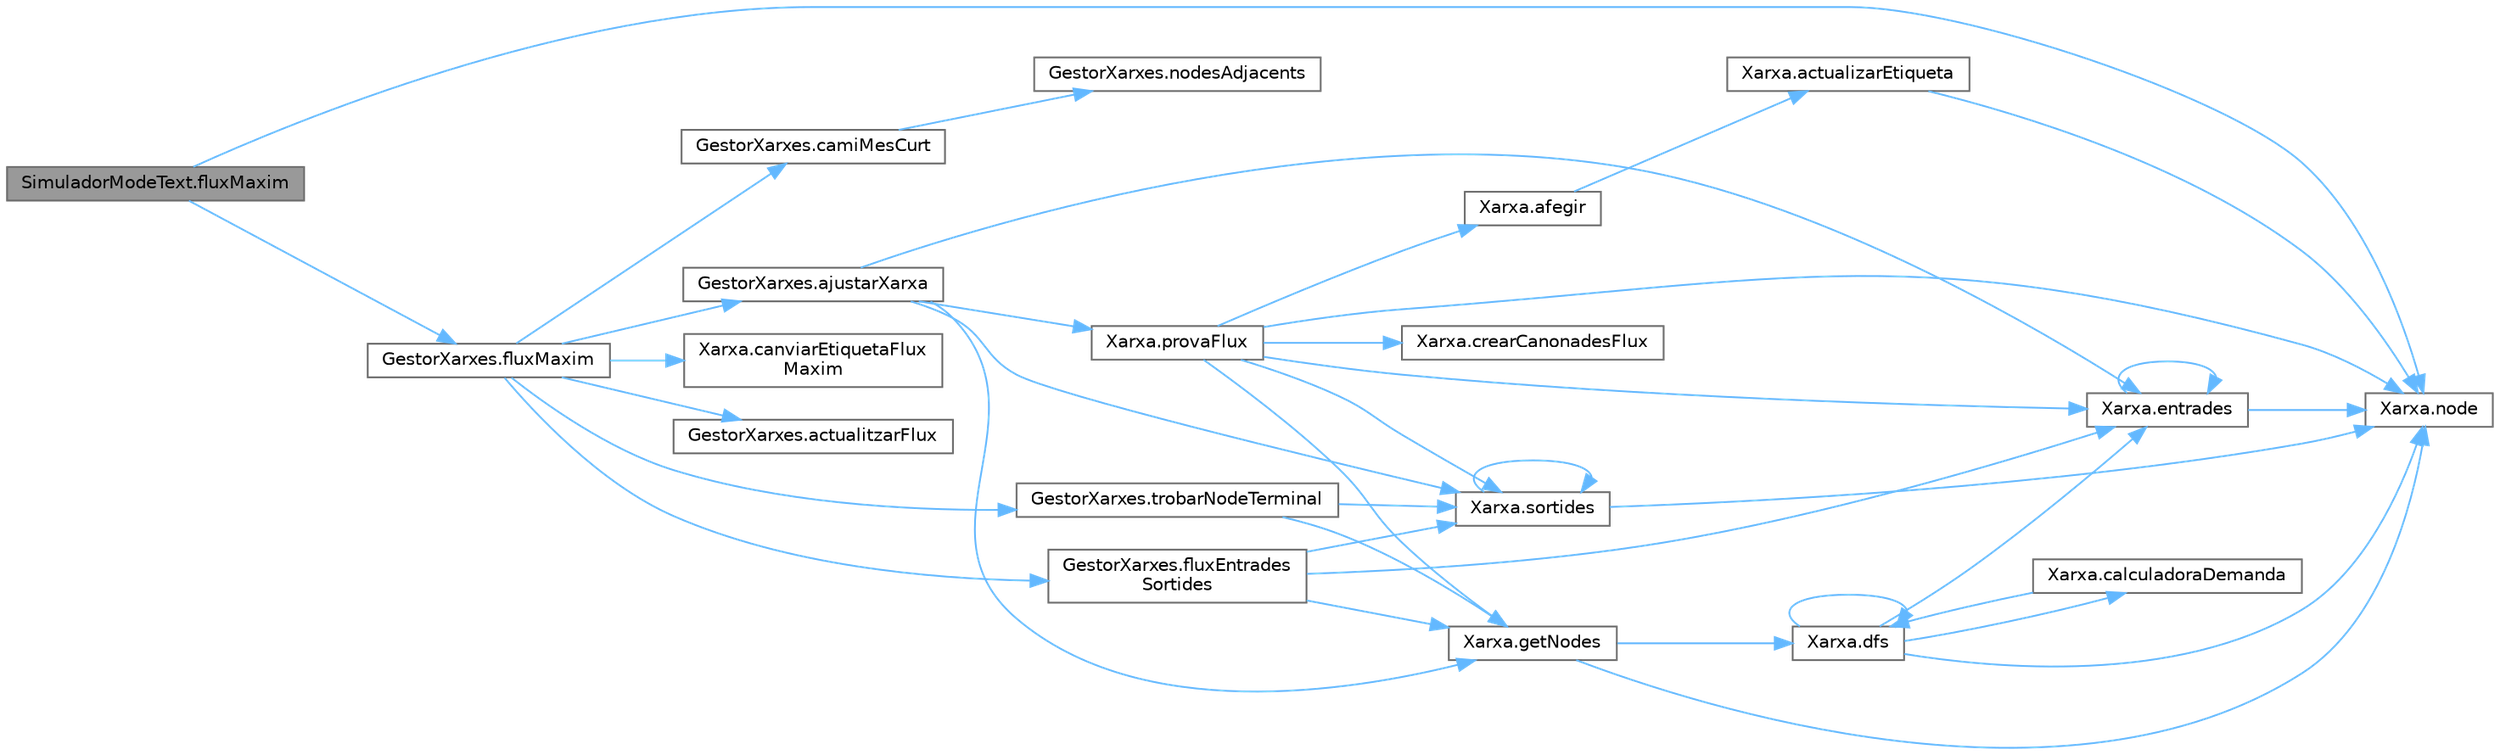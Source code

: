 digraph "SimuladorModeText.fluxMaxim"
{
 // LATEX_PDF_SIZE
  bgcolor="transparent";
  edge [fontname=Helvetica,fontsize=10,labelfontname=Helvetica,labelfontsize=10];
  node [fontname=Helvetica,fontsize=10,shape=box,height=0.2,width=0.4];
  rankdir="LR";
  Node1 [id="Node000001",label="SimuladorModeText.fluxMaxim",height=0.2,width=0.4,color="gray40", fillcolor="grey60", style="filled", fontcolor="black",tooltip="Calcula el flux màxim d'un node origen."];
  Node1 -> Node2 [id="edge1_Node000001_Node000002",color="steelblue1",style="solid",tooltip=" "];
  Node2 [id="Node000002",label="GestorXarxes.fluxMaxim",height=0.2,width=0.4,color="grey40", fillcolor="white", style="filled",URL="$class_gestor_xarxes.html#a06132634b519e01136ad0f55d2664e93",tooltip="Dibuixa el flux màxim que pot circular per la xarxa x, tenint en compte la capacitat de les canonades..."];
  Node2 -> Node3 [id="edge2_Node000002_Node000003",color="steelblue1",style="solid",tooltip=" "];
  Node3 [id="Node000003",label="GestorXarxes.actualitzarFlux",height=0.2,width=0.4,color="grey40", fillcolor="white", style="filled",URL="$class_gestor_xarxes.html#aca9686faaffa937329a2dce23a1bdf2f",tooltip="Actualitza el flux de sortida i entrada després de trobar un camí més curt."];
  Node2 -> Node4 [id="edge3_Node000002_Node000004",color="steelblue1",style="solid",tooltip=" "];
  Node4 [id="Node000004",label="GestorXarxes.ajustarXarxa",height=0.2,width=0.4,color="grey40", fillcolor="white", style="filled",URL="$class_gestor_xarxes.html#a23d4af5899a9dc3d73a602ca808f82e1",tooltip="Ajusta la xarxa x segons un conjunt de regles o paràmetres."];
  Node4 -> Node5 [id="edge4_Node000004_Node000005",color="steelblue1",style="solid",tooltip=" "];
  Node5 [id="Node000005",label="Xarxa.entrades",height=0.2,width=0.4,color="grey40", fillcolor="white", style="filled",URL="$class_xarxa.html#aded00049e8a19716e598c2b0f521389d",tooltip="Retorna un iterador que permet recórrer totes les canonades que entren al node."];
  Node5 -> Node5 [id="edge5_Node000005_Node000005",color="steelblue1",style="solid",tooltip=" "];
  Node5 -> Node6 [id="edge6_Node000005_Node000006",color="steelblue1",style="solid",tooltip=" "];
  Node6 [id="Node000006",label="Xarxa.node",height=0.2,width=0.4,color="grey40", fillcolor="white", style="filled",URL="$class_xarxa.html#a5f4cb1e91855800352838cbaa0b4ef1e",tooltip="Retorna el node de la xarxa amb l'identificador donat."];
  Node4 -> Node7 [id="edge7_Node000004_Node000007",color="steelblue1",style="solid",tooltip=" "];
  Node7 [id="Node000007",label="Xarxa.getNodes",height=0.2,width=0.4,color="grey40", fillcolor="white", style="filled",URL="$class_xarxa.html#a4eb0768dec4379ca4c7b6ddaca34cca0",tooltip="Obté la llista de nodes visitats a partir d'un node donat."];
  Node7 -> Node8 [id="edge8_Node000007_Node000008",color="steelblue1",style="solid",tooltip=" "];
  Node8 [id="Node000008",label="Xarxa.dfs",height=0.2,width=0.4,color="grey40", fillcolor="white", style="filled",URL="$class_xarxa.html#a561323ef66df35ea1fd00f77cacb25a7",tooltip="Realitza una cerca en profunditat (DFS) per distribuir la demanda a través de la xarxa de nodes."];
  Node8 -> Node9 [id="edge9_Node000008_Node000009",color="steelblue1",style="solid",tooltip=" "];
  Node9 [id="Node000009",label="Xarxa.calculadoraDemanda",height=0.2,width=0.4,color="grey40", fillcolor="white", style="filled",URL="$class_xarxa.html#a4e579fd3b3f506a87f72d2acc0afa924",tooltip="Calcula i ajusta la demanda d'un node receptor en funció de la capacitat de la canonada."];
  Node9 -> Node8 [id="edge10_Node000009_Node000008",color="steelblue1",style="solid",tooltip=" "];
  Node8 -> Node8 [id="edge11_Node000008_Node000008",color="steelblue1",style="solid",tooltip=" "];
  Node8 -> Node5 [id="edge12_Node000008_Node000005",color="steelblue1",style="solid",tooltip=" "];
  Node8 -> Node6 [id="edge13_Node000008_Node000006",color="steelblue1",style="solid",tooltip=" "];
  Node7 -> Node6 [id="edge14_Node000007_Node000006",color="steelblue1",style="solid",tooltip=" "];
  Node4 -> Node10 [id="edge15_Node000004_Node000010",color="steelblue1",style="solid",tooltip=" "];
  Node10 [id="Node000010",label="Xarxa.provaFlux",height=0.2,width=0.4,color="grey40", fillcolor="white", style="filled",URL="$class_xarxa.html#ab15830579256d0b2b599f900a10be66f",tooltip="Prova el flux entre dos nodes i ajusta la xarxa en conseqüència."];
  Node10 -> Node11 [id="edge16_Node000010_Node000011",color="steelblue1",style="solid",tooltip=" "];
  Node11 [id="Node000011",label="Xarxa.afegir",height=0.2,width=0.4,color="grey40", fillcolor="white", style="filled",URL="$class_xarxa.html#ad1d4b91e851fdfd8d1621543b7d5c01e",tooltip="Afegeix un node d'origen a la xarxa."];
  Node11 -> Node12 [id="edge17_Node000011_Node000012",color="steelblue1",style="solid",tooltip=" "];
  Node12 [id="Node000012",label="Xarxa.actualizarEtiqueta",height=0.2,width=0.4,color="grey40", fillcolor="white", style="filled",URL="$class_xarxa.html#afba3535b69b59b5e74e6a2a5b2c000a2",tooltip="Actualitza l'etiqueta d'un node amb el seu estat actual."];
  Node12 -> Node6 [id="edge18_Node000012_Node000006",color="steelblue1",style="solid",tooltip=" "];
  Node10 -> Node13 [id="edge19_Node000010_Node000013",color="steelblue1",style="solid",tooltip=" "];
  Node13 [id="Node000013",label="Xarxa.crearCanonadesFlux",height=0.2,width=0.4,color="grey40", fillcolor="white", style="filled",URL="$class_xarxa.html#a67064818e9beca31a71e54be558c450a",tooltip="Crea una canonada per a dirigir el flux entre dos nodes."];
  Node10 -> Node5 [id="edge20_Node000010_Node000005",color="steelblue1",style="solid",tooltip=" "];
  Node10 -> Node7 [id="edge21_Node000010_Node000007",color="steelblue1",style="solid",tooltip=" "];
  Node10 -> Node6 [id="edge22_Node000010_Node000006",color="steelblue1",style="solid",tooltip=" "];
  Node10 -> Node14 [id="edge23_Node000010_Node000014",color="steelblue1",style="solid",tooltip=" "];
  Node14 [id="Node000014",label="Xarxa.sortides",height=0.2,width=0.4,color="grey40", fillcolor="white", style="filled",URL="$class_xarxa.html#a8317b31c1ffe524831a25bad0e975597",tooltip="Retorna un iterador que permet recórrer totes les canonades que surten del node."];
  Node14 -> Node6 [id="edge24_Node000014_Node000006",color="steelblue1",style="solid",tooltip=" "];
  Node14 -> Node14 [id="edge25_Node000014_Node000014",color="steelblue1",style="solid",tooltip=" "];
  Node4 -> Node14 [id="edge26_Node000004_Node000014",color="steelblue1",style="solid",tooltip=" "];
  Node2 -> Node15 [id="edge27_Node000002_Node000015",color="steelblue1",style="solid",tooltip=" "];
  Node15 [id="Node000015",label="GestorXarxes.camiMesCurt",height=0.2,width=0.4,color="grey40", fillcolor="white", style="filled",URL="$class_gestor_xarxes.html#a91ab09eebd5208b7b6f0928c77ce1688",tooltip="Troba el camí més curt entre el node origen i el node terminal dins la xarxa x."];
  Node15 -> Node16 [id="edge28_Node000015_Node000016",color="steelblue1",style="solid",tooltip=" "];
  Node16 [id="Node000016",label="GestorXarxes.nodesAdjacents",height=0.2,width=0.4,color="grey40", fillcolor="white", style="filled",URL="$class_gestor_xarxes.html#acb0ea8b0278b148e6237f8c7719bae4e",tooltip="Actualitza les distàncies i els nodes previs dels nodes adjacents al node actual."];
  Node2 -> Node17 [id="edge29_Node000002_Node000017",color="steelblue1",style="solid",tooltip=" "];
  Node17 [id="Node000017",label="Xarxa.canviarEtiquetaFlux\lMaxim",height=0.2,width=0.4,color="grey40", fillcolor="white", style="filled",URL="$class_xarxa.html#ab71e51fcb597a24d73b4e44bdb065a99",tooltip="Canvia l'etiqueta de les canonades amb el flux màxim."];
  Node2 -> Node18 [id="edge30_Node000002_Node000018",color="steelblue1",style="solid",tooltip=" "];
  Node18 [id="Node000018",label="GestorXarxes.fluxEntrades\lSortides",height=0.2,width=0.4,color="grey40", fillcolor="white", style="filled",URL="$class_gestor_xarxes.html#a69063105f8a72b96696e86083d12e648",tooltip="Inicialitza els mapes de flux d'entrada i sortida per a cada node de la xarxa."];
  Node18 -> Node5 [id="edge31_Node000018_Node000005",color="steelblue1",style="solid",tooltip=" "];
  Node18 -> Node7 [id="edge32_Node000018_Node000007",color="steelblue1",style="solid",tooltip=" "];
  Node18 -> Node14 [id="edge33_Node000018_Node000014",color="steelblue1",style="solid",tooltip=" "];
  Node2 -> Node19 [id="edge34_Node000002_Node000019",color="steelblue1",style="solid",tooltip=" "];
  Node19 [id="Node000019",label="GestorXarxes.trobarNodeTerminal",height=0.2,width=0.4,color="grey40", fillcolor="white", style="filled",URL="$class_gestor_xarxes.html#abc2ceeae053ccdf15f26bd795f15333f",tooltip="Troba el node terminal dins la xarxa x."];
  Node19 -> Node7 [id="edge35_Node000019_Node000007",color="steelblue1",style="solid",tooltip=" "];
  Node19 -> Node14 [id="edge36_Node000019_Node000014",color="steelblue1",style="solid",tooltip=" "];
  Node1 -> Node6 [id="edge37_Node000001_Node000006",color="steelblue1",style="solid",tooltip=" "];
}
